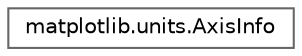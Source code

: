digraph "Graphical Class Hierarchy"
{
 // LATEX_PDF_SIZE
  bgcolor="transparent";
  edge [fontname=Helvetica,fontsize=10,labelfontname=Helvetica,labelfontsize=10];
  node [fontname=Helvetica,fontsize=10,shape=box,height=0.2,width=0.4];
  rankdir="LR";
  Node0 [id="Node000000",label="matplotlib.units.AxisInfo",height=0.2,width=0.4,color="grey40", fillcolor="white", style="filled",URL="$d1/db4/classmatplotlib_1_1units_1_1AxisInfo.html",tooltip=" "];
}
